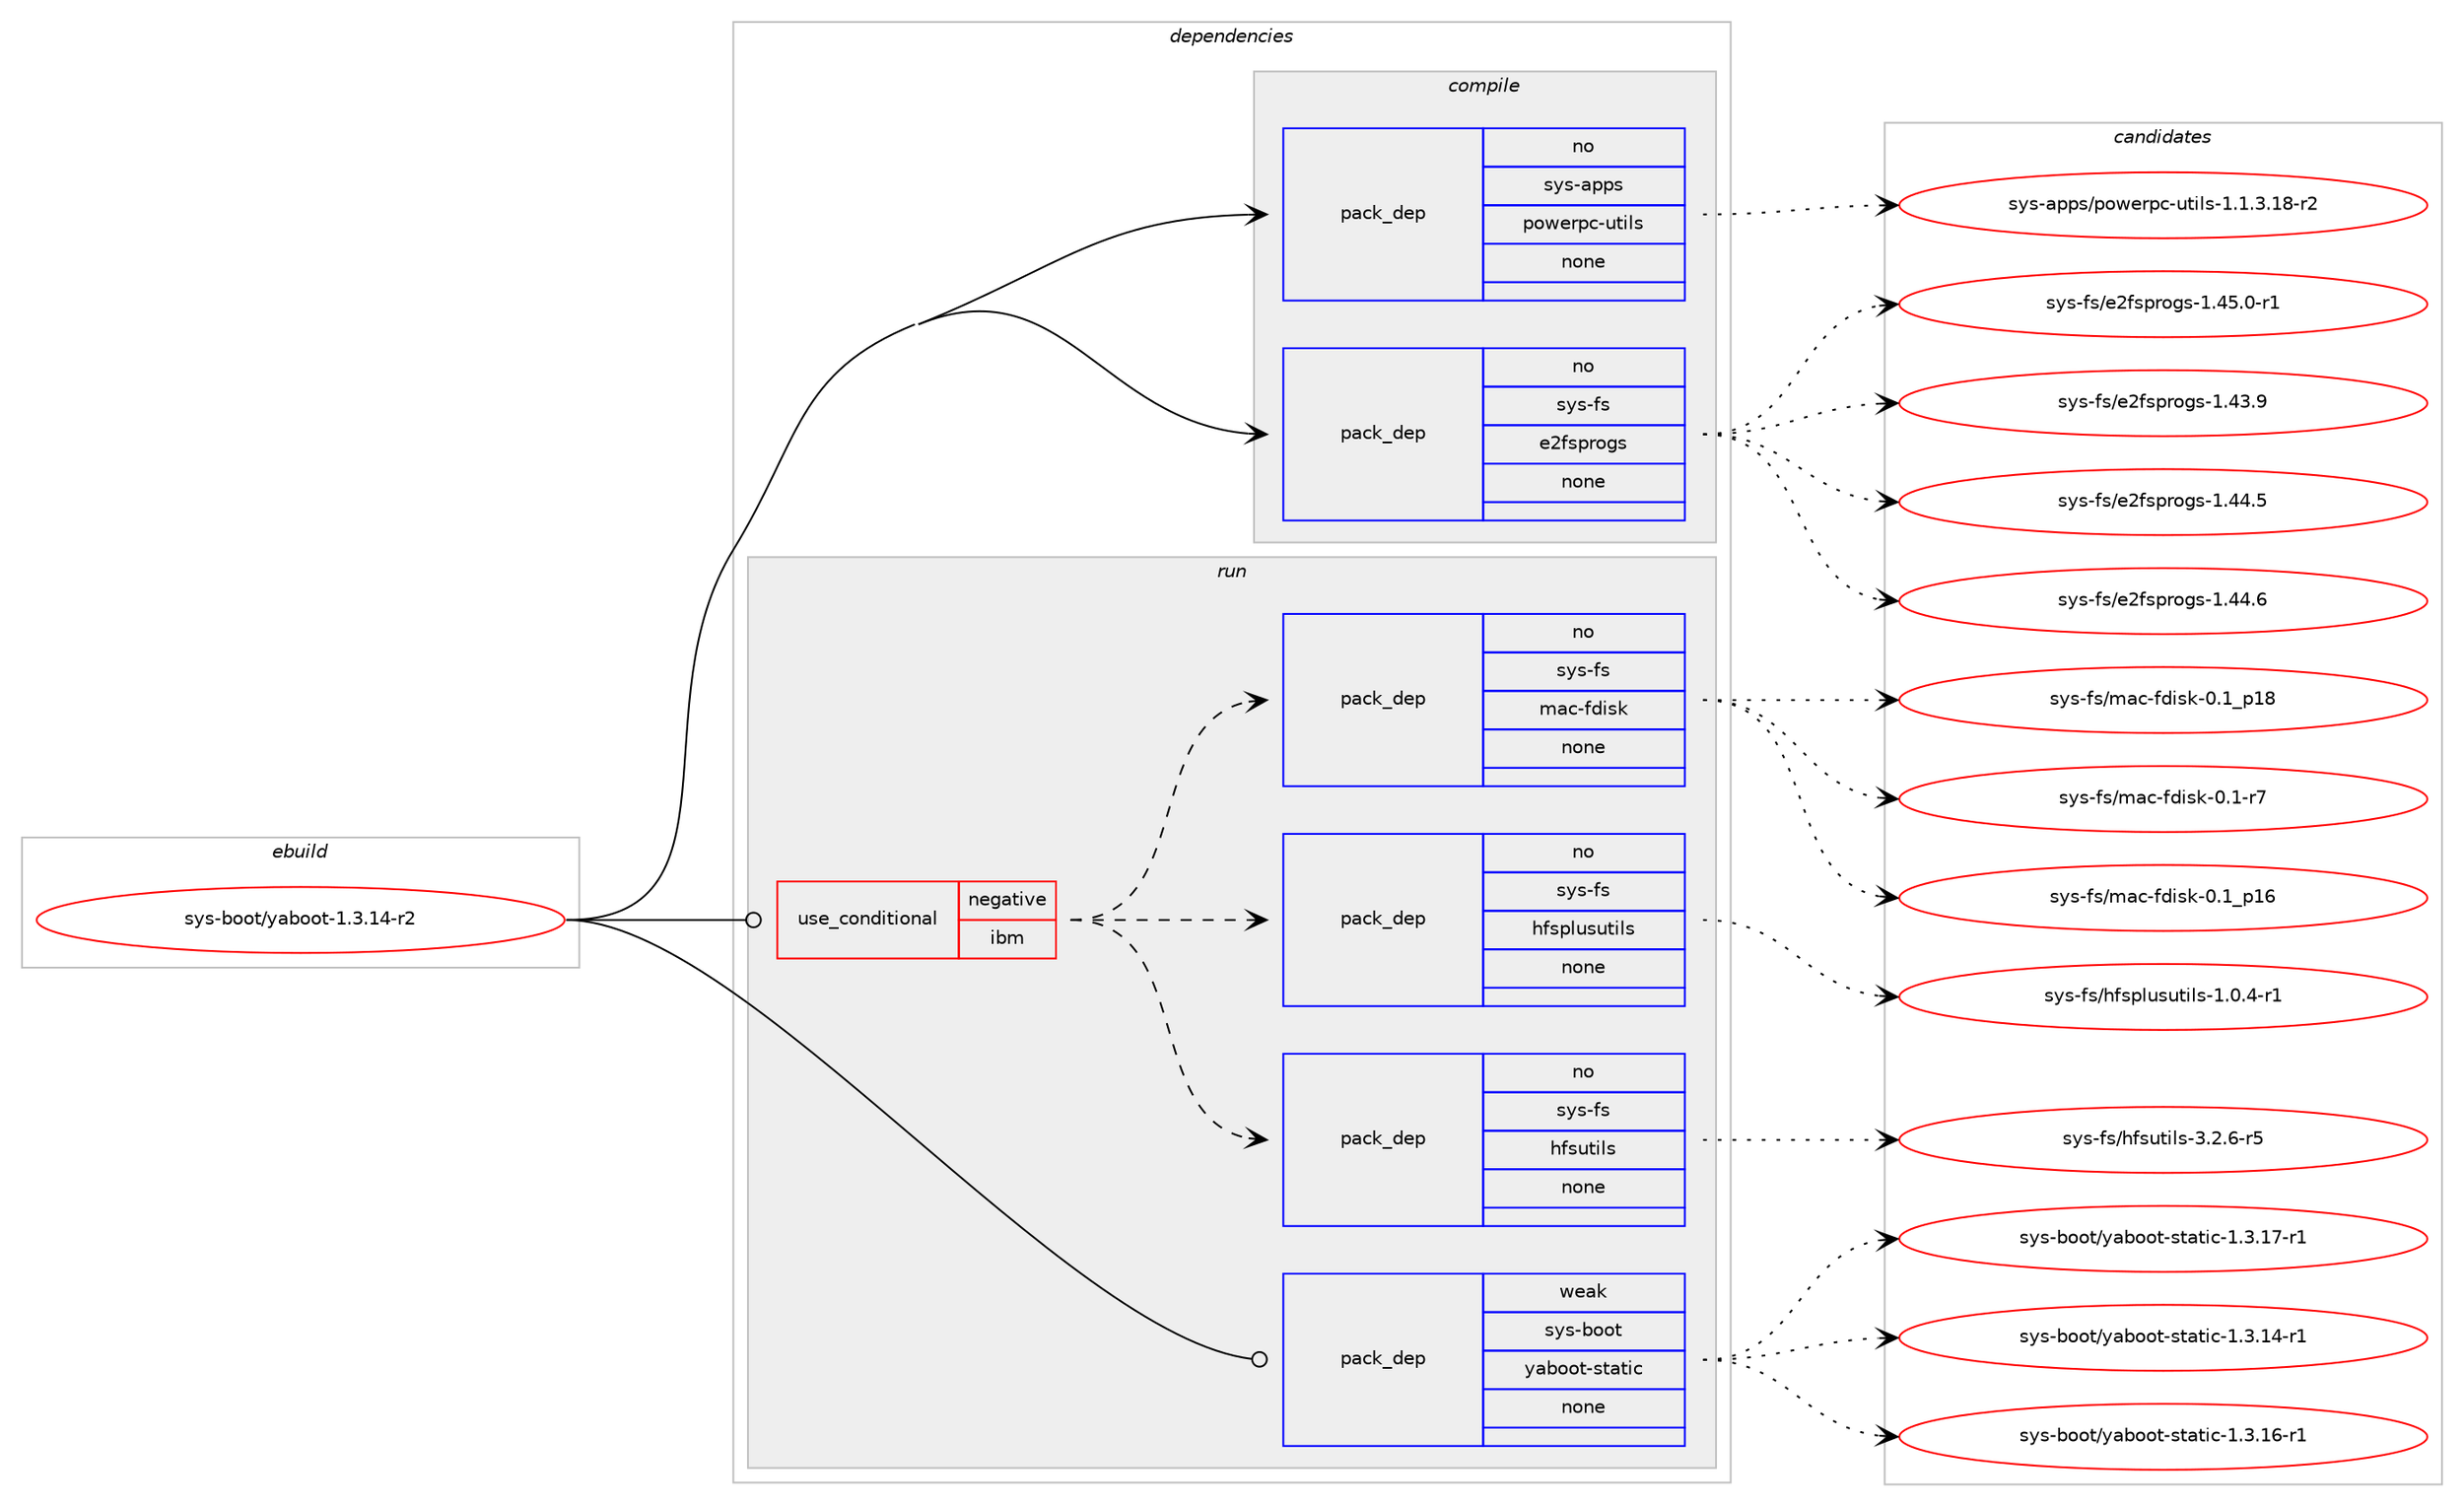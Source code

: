 digraph prolog {

# *************
# Graph options
# *************

newrank=true;
concentrate=true;
compound=true;
graph [rankdir=LR,fontname=Helvetica,fontsize=10,ranksep=1.5];#, ranksep=2.5, nodesep=0.2];
edge  [arrowhead=vee];
node  [fontname=Helvetica,fontsize=10];

# **********
# The ebuild
# **********

subgraph cluster_leftcol {
color=gray;
rank=same;
label=<<i>ebuild</i>>;
id [label="sys-boot/yaboot-1.3.14-r2", color=red, width=4, href="../sys-boot/yaboot-1.3.14-r2.svg"];
}

# ****************
# The dependencies
# ****************

subgraph cluster_midcol {
color=gray;
label=<<i>dependencies</i>>;
subgraph cluster_compile {
fillcolor="#eeeeee";
style=filled;
label=<<i>compile</i>>;
subgraph pack1233363 {
dependency1719812 [label=<<TABLE BORDER="0" CELLBORDER="1" CELLSPACING="0" CELLPADDING="4" WIDTH="220"><TR><TD ROWSPAN="6" CELLPADDING="30">pack_dep</TD></TR><TR><TD WIDTH="110">no</TD></TR><TR><TD>sys-apps</TD></TR><TR><TD>powerpc-utils</TD></TR><TR><TD>none</TD></TR><TR><TD></TD></TR></TABLE>>, shape=none, color=blue];
}
id:e -> dependency1719812:w [weight=20,style="solid",arrowhead="vee"];
subgraph pack1233364 {
dependency1719813 [label=<<TABLE BORDER="0" CELLBORDER="1" CELLSPACING="0" CELLPADDING="4" WIDTH="220"><TR><TD ROWSPAN="6" CELLPADDING="30">pack_dep</TD></TR><TR><TD WIDTH="110">no</TD></TR><TR><TD>sys-fs</TD></TR><TR><TD>e2fsprogs</TD></TR><TR><TD>none</TD></TR><TR><TD></TD></TR></TABLE>>, shape=none, color=blue];
}
id:e -> dependency1719813:w [weight=20,style="solid",arrowhead="vee"];
}
subgraph cluster_compileandrun {
fillcolor="#eeeeee";
style=filled;
label=<<i>compile and run</i>>;
}
subgraph cluster_run {
fillcolor="#eeeeee";
style=filled;
label=<<i>run</i>>;
subgraph cond458264 {
dependency1719814 [label=<<TABLE BORDER="0" CELLBORDER="1" CELLSPACING="0" CELLPADDING="4"><TR><TD ROWSPAN="3" CELLPADDING="10">use_conditional</TD></TR><TR><TD>negative</TD></TR><TR><TD>ibm</TD></TR></TABLE>>, shape=none, color=red];
subgraph pack1233365 {
dependency1719815 [label=<<TABLE BORDER="0" CELLBORDER="1" CELLSPACING="0" CELLPADDING="4" WIDTH="220"><TR><TD ROWSPAN="6" CELLPADDING="30">pack_dep</TD></TR><TR><TD WIDTH="110">no</TD></TR><TR><TD>sys-fs</TD></TR><TR><TD>hfsutils</TD></TR><TR><TD>none</TD></TR><TR><TD></TD></TR></TABLE>>, shape=none, color=blue];
}
dependency1719814:e -> dependency1719815:w [weight=20,style="dashed",arrowhead="vee"];
subgraph pack1233366 {
dependency1719816 [label=<<TABLE BORDER="0" CELLBORDER="1" CELLSPACING="0" CELLPADDING="4" WIDTH="220"><TR><TD ROWSPAN="6" CELLPADDING="30">pack_dep</TD></TR><TR><TD WIDTH="110">no</TD></TR><TR><TD>sys-fs</TD></TR><TR><TD>hfsplusutils</TD></TR><TR><TD>none</TD></TR><TR><TD></TD></TR></TABLE>>, shape=none, color=blue];
}
dependency1719814:e -> dependency1719816:w [weight=20,style="dashed",arrowhead="vee"];
subgraph pack1233367 {
dependency1719817 [label=<<TABLE BORDER="0" CELLBORDER="1" CELLSPACING="0" CELLPADDING="4" WIDTH="220"><TR><TD ROWSPAN="6" CELLPADDING="30">pack_dep</TD></TR><TR><TD WIDTH="110">no</TD></TR><TR><TD>sys-fs</TD></TR><TR><TD>mac-fdisk</TD></TR><TR><TD>none</TD></TR><TR><TD></TD></TR></TABLE>>, shape=none, color=blue];
}
dependency1719814:e -> dependency1719817:w [weight=20,style="dashed",arrowhead="vee"];
}
id:e -> dependency1719814:w [weight=20,style="solid",arrowhead="odot"];
subgraph pack1233368 {
dependency1719818 [label=<<TABLE BORDER="0" CELLBORDER="1" CELLSPACING="0" CELLPADDING="4" WIDTH="220"><TR><TD ROWSPAN="6" CELLPADDING="30">pack_dep</TD></TR><TR><TD WIDTH="110">weak</TD></TR><TR><TD>sys-boot</TD></TR><TR><TD>yaboot-static</TD></TR><TR><TD>none</TD></TR><TR><TD></TD></TR></TABLE>>, shape=none, color=blue];
}
id:e -> dependency1719818:w [weight=20,style="solid",arrowhead="odot"];
}
}

# **************
# The candidates
# **************

subgraph cluster_choices {
rank=same;
color=gray;
label=<<i>candidates</i>>;

subgraph choice1233363 {
color=black;
nodesep=1;
choice11512111545971121121154711211111910111411299451171161051081154549464946514649564511450 [label="sys-apps/powerpc-utils-1.1.3.18-r2", color=red, width=4,href="../sys-apps/powerpc-utils-1.1.3.18-r2.svg"];
dependency1719812:e -> choice11512111545971121121154711211111910111411299451171161051081154549464946514649564511450:w [style=dotted,weight="100"];
}
subgraph choice1233364 {
color=black;
nodesep=1;
choice11512111545102115471015010211511211411110311545494652514657 [label="sys-fs/e2fsprogs-1.43.9", color=red, width=4,href="../sys-fs/e2fsprogs-1.43.9.svg"];
choice11512111545102115471015010211511211411110311545494652524653 [label="sys-fs/e2fsprogs-1.44.5", color=red, width=4,href="../sys-fs/e2fsprogs-1.44.5.svg"];
choice11512111545102115471015010211511211411110311545494652524654 [label="sys-fs/e2fsprogs-1.44.6", color=red, width=4,href="../sys-fs/e2fsprogs-1.44.6.svg"];
choice115121115451021154710150102115112114111103115454946525346484511449 [label="sys-fs/e2fsprogs-1.45.0-r1", color=red, width=4,href="../sys-fs/e2fsprogs-1.45.0-r1.svg"];
dependency1719813:e -> choice11512111545102115471015010211511211411110311545494652514657:w [style=dotted,weight="100"];
dependency1719813:e -> choice11512111545102115471015010211511211411110311545494652524653:w [style=dotted,weight="100"];
dependency1719813:e -> choice11512111545102115471015010211511211411110311545494652524654:w [style=dotted,weight="100"];
dependency1719813:e -> choice115121115451021154710150102115112114111103115454946525346484511449:w [style=dotted,weight="100"];
}
subgraph choice1233365 {
color=black;
nodesep=1;
choice11512111545102115471041021151171161051081154551465046544511453 [label="sys-fs/hfsutils-3.2.6-r5", color=red, width=4,href="../sys-fs/hfsutils-3.2.6-r5.svg"];
dependency1719815:e -> choice11512111545102115471041021151171161051081154551465046544511453:w [style=dotted,weight="100"];
}
subgraph choice1233366 {
color=black;
nodesep=1;
choice11512111545102115471041021151121081171151171161051081154549464846524511449 [label="sys-fs/hfsplusutils-1.0.4-r1", color=red, width=4,href="../sys-fs/hfsplusutils-1.0.4-r1.svg"];
dependency1719816:e -> choice11512111545102115471041021151121081171151171161051081154549464846524511449:w [style=dotted,weight="100"];
}
subgraph choice1233367 {
color=black;
nodesep=1;
choice1151211154510211547109979945102100105115107454846494511455 [label="sys-fs/mac-fdisk-0.1-r7", color=red, width=4,href="../sys-fs/mac-fdisk-0.1-r7.svg"];
choice115121115451021154710997994510210010511510745484649951124954 [label="sys-fs/mac-fdisk-0.1_p16", color=red, width=4,href="../sys-fs/mac-fdisk-0.1_p16.svg"];
choice115121115451021154710997994510210010511510745484649951124956 [label="sys-fs/mac-fdisk-0.1_p18", color=red, width=4,href="../sys-fs/mac-fdisk-0.1_p18.svg"];
dependency1719817:e -> choice1151211154510211547109979945102100105115107454846494511455:w [style=dotted,weight="100"];
dependency1719817:e -> choice115121115451021154710997994510210010511510745484649951124954:w [style=dotted,weight="100"];
dependency1719817:e -> choice115121115451021154710997994510210010511510745484649951124956:w [style=dotted,weight="100"];
}
subgraph choice1233368 {
color=black;
nodesep=1;
choice1151211154598111111116471219798111111116451151169711610599454946514649524511449 [label="sys-boot/yaboot-static-1.3.14-r1", color=red, width=4,href="../sys-boot/yaboot-static-1.3.14-r1.svg"];
choice1151211154598111111116471219798111111116451151169711610599454946514649544511449 [label="sys-boot/yaboot-static-1.3.16-r1", color=red, width=4,href="../sys-boot/yaboot-static-1.3.16-r1.svg"];
choice1151211154598111111116471219798111111116451151169711610599454946514649554511449 [label="sys-boot/yaboot-static-1.3.17-r1", color=red, width=4,href="../sys-boot/yaboot-static-1.3.17-r1.svg"];
dependency1719818:e -> choice1151211154598111111116471219798111111116451151169711610599454946514649524511449:w [style=dotted,weight="100"];
dependency1719818:e -> choice1151211154598111111116471219798111111116451151169711610599454946514649544511449:w [style=dotted,weight="100"];
dependency1719818:e -> choice1151211154598111111116471219798111111116451151169711610599454946514649554511449:w [style=dotted,weight="100"];
}
}

}
